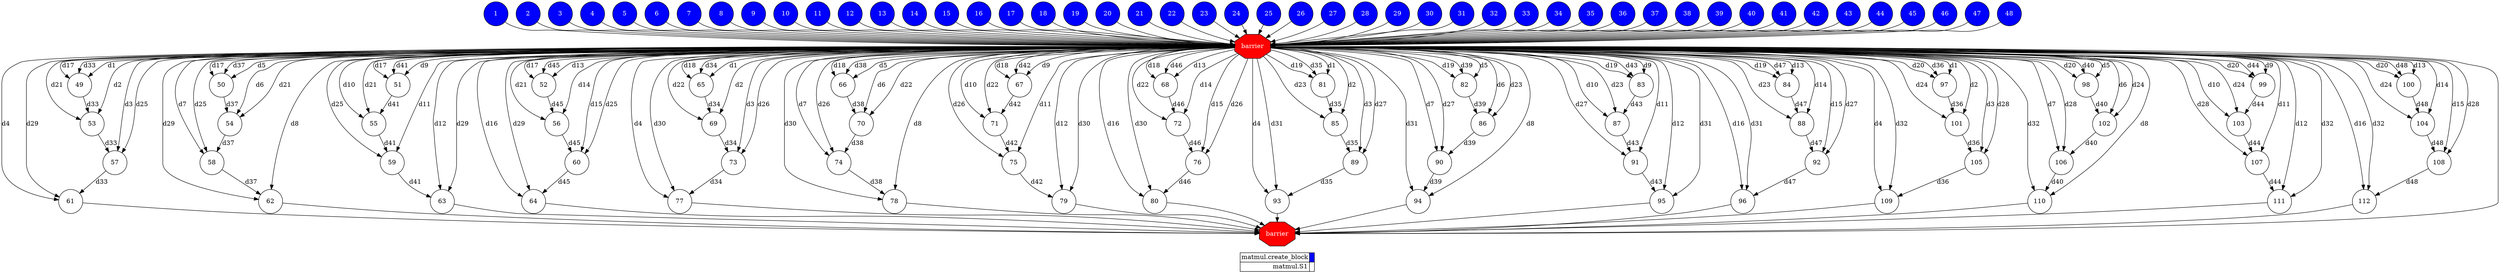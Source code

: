 digraph {
  rankdir=TB;
  labeljust="l";
  subgraph dependence_graph {
    ranksep=0.20;
    node[height=0.75];

1[shape=circle, style=filled fillcolor="#0000ff" fontcolor="#ffffff"];
2[shape=circle, style=filled fillcolor="#0000ff" fontcolor="#ffffff"];
3[shape=circle, style=filled fillcolor="#0000ff" fontcolor="#ffffff"];
4[shape=circle, style=filled fillcolor="#0000ff" fontcolor="#ffffff"];
5[shape=circle, style=filled fillcolor="#0000ff" fontcolor="#ffffff"];
6[shape=circle, style=filled fillcolor="#0000ff" fontcolor="#ffffff"];
7[shape=circle, style=filled fillcolor="#0000ff" fontcolor="#ffffff"];
8[shape=circle, style=filled fillcolor="#0000ff" fontcolor="#ffffff"];
9[shape=circle, style=filled fillcolor="#0000ff" fontcolor="#ffffff"];
10[shape=circle, style=filled fillcolor="#0000ff" fontcolor="#ffffff"];
11[shape=circle, style=filled fillcolor="#0000ff" fontcolor="#ffffff"];
12[shape=circle, style=filled fillcolor="#0000ff" fontcolor="#ffffff"];
13[shape=circle, style=filled fillcolor="#0000ff" fontcolor="#ffffff"];
14[shape=circle, style=filled fillcolor="#0000ff" fontcolor="#ffffff"];
15[shape=circle, style=filled fillcolor="#0000ff" fontcolor="#ffffff"];
16[shape=circle, style=filled fillcolor="#0000ff" fontcolor="#ffffff"];
17[shape=circle, style=filled fillcolor="#0000ff" fontcolor="#ffffff"];
18[shape=circle, style=filled fillcolor="#0000ff" fontcolor="#ffffff"];
19[shape=circle, style=filled fillcolor="#0000ff" fontcolor="#ffffff"];
20[shape=circle, style=filled fillcolor="#0000ff" fontcolor="#ffffff"];
21[shape=circle, style=filled fillcolor="#0000ff" fontcolor="#ffffff"];
22[shape=circle, style=filled fillcolor="#0000ff" fontcolor="#ffffff"];
23[shape=circle, style=filled fillcolor="#0000ff" fontcolor="#ffffff"];
24[shape=circle, style=filled fillcolor="#0000ff" fontcolor="#ffffff"];
25[shape=circle, style=filled fillcolor="#0000ff" fontcolor="#ffffff"];
26[shape=circle, style=filled fillcolor="#0000ff" fontcolor="#ffffff"];
27[shape=circle, style=filled fillcolor="#0000ff" fontcolor="#ffffff"];
28[shape=circle, style=filled fillcolor="#0000ff" fontcolor="#ffffff"];
29[shape=circle, style=filled fillcolor="#0000ff" fontcolor="#ffffff"];
30[shape=circle, style=filled fillcolor="#0000ff" fontcolor="#ffffff"];
31[shape=circle, style=filled fillcolor="#0000ff" fontcolor="#ffffff"];
32[shape=circle, style=filled fillcolor="#0000ff" fontcolor="#ffffff"];
33[shape=circle, style=filled fillcolor="#0000ff" fontcolor="#ffffff"];
34[shape=circle, style=filled fillcolor="#0000ff" fontcolor="#ffffff"];
35[shape=circle, style=filled fillcolor="#0000ff" fontcolor="#ffffff"];
36[shape=circle, style=filled fillcolor="#0000ff" fontcolor="#ffffff"];
37[shape=circle, style=filled fillcolor="#0000ff" fontcolor="#ffffff"];
38[shape=circle, style=filled fillcolor="#0000ff" fontcolor="#ffffff"];
39[shape=circle, style=filled fillcolor="#0000ff" fontcolor="#ffffff"];
40[shape=circle, style=filled fillcolor="#0000ff" fontcolor="#ffffff"];
41[shape=circle, style=filled fillcolor="#0000ff" fontcolor="#ffffff"];
42[shape=circle, style=filled fillcolor="#0000ff" fontcolor="#ffffff"];
43[shape=circle, style=filled fillcolor="#0000ff" fontcolor="#ffffff"];
44[shape=circle, style=filled fillcolor="#0000ff" fontcolor="#ffffff"];
45[shape=circle, style=filled fillcolor="#0000ff" fontcolor="#ffffff"];
46[shape=circle, style=filled fillcolor="#0000ff" fontcolor="#ffffff"];
47[shape=circle, style=filled fillcolor="#0000ff" fontcolor="#ffffff"];
48[shape=circle, style=filled fillcolor="#0000ff" fontcolor="#ffffff"];
Synchro1[label="barrier", shape=octagon, style=filled fillcolor="#ff0000" fontcolor="#FFFFFF"];
3 -> Synchro1;
19 -> Synchro1;
31 -> Synchro1;
4 -> Synchro1;
8 -> Synchro1;
35 -> Synchro1;
7 -> Synchro1;
27 -> Synchro1;
30 -> Synchro1;
37 -> Synchro1;
5 -> Synchro1;
11 -> Synchro1;
16 -> Synchro1;
17 -> Synchro1;
34 -> Synchro1;
28 -> Synchro1;
40 -> Synchro1;
14 -> Synchro1;
45 -> Synchro1;
22 -> Synchro1;
29 -> Synchro1;
47 -> Synchro1;
26 -> Synchro1;
44 -> Synchro1;
38 -> Synchro1;
20 -> Synchro1;
6 -> Synchro1;
43 -> Synchro1;
23 -> Synchro1;
39 -> Synchro1;
2 -> Synchro1;
12 -> Synchro1;
25 -> Synchro1;
24 -> Synchro1;
32 -> Synchro1;
9 -> Synchro1;
13 -> Synchro1;
33 -> Synchro1;
15 -> Synchro1;
41 -> Synchro1;
42 -> Synchro1;
21 -> Synchro1;
48 -> Synchro1;
1 -> Synchro1;
36 -> Synchro1;
18 -> Synchro1;
10 -> Synchro1;
46 -> Synchro1;
49[shape=circle, style=filled fillcolor="#ffffff" fontcolor="#000000"];
Synchro1 -> 49[ label="d1" ];
Synchro1 -> 49[ label="d17" ];
Synchro1 -> 49[ label="d33" ];
50[shape=circle, style=filled fillcolor="#ffffff" fontcolor="#000000"];
Synchro1 -> 50[ label="d5" ];
Synchro1 -> 50[ label="d17" ];
Synchro1 -> 50[ label="d37" ];
51[shape=circle, style=filled fillcolor="#ffffff" fontcolor="#000000"];
Synchro1 -> 51[ label="d9" ];
Synchro1 -> 51[ label="d17" ];
Synchro1 -> 51[ label="d41" ];
52[shape=circle, style=filled fillcolor="#ffffff" fontcolor="#000000"];
Synchro1 -> 52[ label="d13" ];
Synchro1 -> 52[ label="d17" ];
Synchro1 -> 52[ label="d45" ];
53[shape=circle, style=filled fillcolor="#ffffff" fontcolor="#000000"];
Synchro1 -> 53[ label="d2" ];
Synchro1 -> 53[ label="d21" ];
49 -> 53[ label="d33" ];
54[shape=circle, style=filled fillcolor="#ffffff" fontcolor="#000000"];
Synchro1 -> 54[ label="d6" ];
Synchro1 -> 54[ label="d21" ];
50 -> 54[ label="d37" ];
55[shape=circle, style=filled fillcolor="#ffffff" fontcolor="#000000"];
Synchro1 -> 55[ label="d10" ];
Synchro1 -> 55[ label="d21" ];
51 -> 55[ label="d41" ];
56[shape=circle, style=filled fillcolor="#ffffff" fontcolor="#000000"];
Synchro1 -> 56[ label="d14" ];
Synchro1 -> 56[ label="d21" ];
52 -> 56[ label="d45" ];
57[shape=circle, style=filled fillcolor="#ffffff" fontcolor="#000000"];
Synchro1 -> 57[ label="d3" ];
Synchro1 -> 57[ label="d25" ];
53 -> 57[ label="d33" ];
58[shape=circle, style=filled fillcolor="#ffffff" fontcolor="#000000"];
Synchro1 -> 58[ label="d7" ];
Synchro1 -> 58[ label="d25" ];
54 -> 58[ label="d37" ];
59[shape=circle, style=filled fillcolor="#ffffff" fontcolor="#000000"];
Synchro1 -> 59[ label="d11" ];
Synchro1 -> 59[ label="d25" ];
55 -> 59[ label="d41" ];
60[shape=circle, style=filled fillcolor="#ffffff" fontcolor="#000000"];
Synchro1 -> 60[ label="d15" ];
Synchro1 -> 60[ label="d25" ];
56 -> 60[ label="d45" ];
61[shape=circle, style=filled fillcolor="#ffffff" fontcolor="#000000"];
Synchro1 -> 61[ label="d4" ];
Synchro1 -> 61[ label="d29" ];
57 -> 61[ label="d33" ];
62[shape=circle, style=filled fillcolor="#ffffff" fontcolor="#000000"];
Synchro1 -> 62[ label="d8" ];
Synchro1 -> 62[ label="d29" ];
58 -> 62[ label="d37" ];
63[shape=circle, style=filled fillcolor="#ffffff" fontcolor="#000000"];
Synchro1 -> 63[ label="d12" ];
Synchro1 -> 63[ label="d29" ];
59 -> 63[ label="d41" ];
64[shape=circle, style=filled fillcolor="#ffffff" fontcolor="#000000"];
Synchro1 -> 64[ label="d16" ];
Synchro1 -> 64[ label="d29" ];
60 -> 64[ label="d45" ];
65[shape=circle, style=filled fillcolor="#ffffff" fontcolor="#000000"];
Synchro1 -> 65[ label="d1" ];
Synchro1 -> 65[ label="d18" ];
Synchro1 -> 65[ label="d34" ];
66[shape=circle, style=filled fillcolor="#ffffff" fontcolor="#000000"];
Synchro1 -> 66[ label="d5" ];
Synchro1 -> 66[ label="d18" ];
Synchro1 -> 66[ label="d38" ];
67[shape=circle, style=filled fillcolor="#ffffff" fontcolor="#000000"];
Synchro1 -> 67[ label="d9" ];
Synchro1 -> 67[ label="d18" ];
Synchro1 -> 67[ label="d42" ];
68[shape=circle, style=filled fillcolor="#ffffff" fontcolor="#000000"];
Synchro1 -> 68[ label="d13" ];
Synchro1 -> 68[ label="d18" ];
Synchro1 -> 68[ label="d46" ];
69[shape=circle, style=filled fillcolor="#ffffff" fontcolor="#000000"];
Synchro1 -> 69[ label="d2" ];
Synchro1 -> 69[ label="d22" ];
65 -> 69[ label="d34" ];
70[shape=circle, style=filled fillcolor="#ffffff" fontcolor="#000000"];
Synchro1 -> 70[ label="d6" ];
Synchro1 -> 70[ label="d22" ];
66 -> 70[ label="d38" ];
71[shape=circle, style=filled fillcolor="#ffffff" fontcolor="#000000"];
Synchro1 -> 71[ label="d10" ];
Synchro1 -> 71[ label="d22" ];
67 -> 71[ label="d42" ];
72[shape=circle, style=filled fillcolor="#ffffff" fontcolor="#000000"];
Synchro1 -> 72[ label="d14" ];
Synchro1 -> 72[ label="d22" ];
68 -> 72[ label="d46" ];
73[shape=circle, style=filled fillcolor="#ffffff" fontcolor="#000000"];
Synchro1 -> 73[ label="d3" ];
Synchro1 -> 73[ label="d26" ];
69 -> 73[ label="d34" ];
74[shape=circle, style=filled fillcolor="#ffffff" fontcolor="#000000"];
Synchro1 -> 74[ label="d7" ];
Synchro1 -> 74[ label="d26" ];
70 -> 74[ label="d38" ];
75[shape=circle, style=filled fillcolor="#ffffff" fontcolor="#000000"];
Synchro1 -> 75[ label="d11" ];
Synchro1 -> 75[ label="d26" ];
71 -> 75[ label="d42" ];
76[shape=circle, style=filled fillcolor="#ffffff" fontcolor="#000000"];
Synchro1 -> 76[ label="d15" ];
Synchro1 -> 76[ label="d26" ];
72 -> 76[ label="d46" ];
77[shape=circle, style=filled fillcolor="#ffffff" fontcolor="#000000"];
Synchro1 -> 77[ label="d4" ];
Synchro1 -> 77[ label="d30" ];
73 -> 77[ label="d34" ];
78[shape=circle, style=filled fillcolor="#ffffff" fontcolor="#000000"];
Synchro1 -> 78[ label="d8" ];
Synchro1 -> 78[ label="d30" ];
74 -> 78[ label="d38" ];
79[shape=circle, style=filled fillcolor="#ffffff" fontcolor="#000000"];
Synchro1 -> 79[ label="d12" ];
Synchro1 -> 79[ label="d30" ];
75 -> 79[ label="d42" ];
80[shape=circle, style=filled fillcolor="#ffffff" fontcolor="#000000"];
Synchro1 -> 80[ label="d16" ];
Synchro1 -> 80[ label="d30" ];
76 -> 80[ label="d46" ];
81[shape=circle, style=filled fillcolor="#ffffff" fontcolor="#000000"];
Synchro1 -> 81[ label="d1" ];
Synchro1 -> 81[ label="d19" ];
Synchro1 -> 81[ label="d35" ];
82[shape=circle, style=filled fillcolor="#ffffff" fontcolor="#000000"];
Synchro1 -> 82[ label="d5" ];
Synchro1 -> 82[ label="d19" ];
Synchro1 -> 82[ label="d39" ];
83[shape=circle, style=filled fillcolor="#ffffff" fontcolor="#000000"];
Synchro1 -> 83[ label="d9" ];
Synchro1 -> 83[ label="d19" ];
Synchro1 -> 83[ label="d43" ];
84[shape=circle, style=filled fillcolor="#ffffff" fontcolor="#000000"];
Synchro1 -> 84[ label="d13" ];
Synchro1 -> 84[ label="d19" ];
Synchro1 -> 84[ label="d47" ];
85[shape=circle, style=filled fillcolor="#ffffff" fontcolor="#000000"];
Synchro1 -> 85[ label="d2" ];
Synchro1 -> 85[ label="d23" ];
81 -> 85[ label="d35" ];
86[shape=circle, style=filled fillcolor="#ffffff" fontcolor="#000000"];
Synchro1 -> 86[ label="d6" ];
Synchro1 -> 86[ label="d23" ];
82 -> 86[ label="d39" ];
87[shape=circle, style=filled fillcolor="#ffffff" fontcolor="#000000"];
Synchro1 -> 87[ label="d10" ];
Synchro1 -> 87[ label="d23" ];
83 -> 87[ label="d43" ];
88[shape=circle, style=filled fillcolor="#ffffff" fontcolor="#000000"];
Synchro1 -> 88[ label="d14" ];
Synchro1 -> 88[ label="d23" ];
84 -> 88[ label="d47" ];
89[shape=circle, style=filled fillcolor="#ffffff" fontcolor="#000000"];
Synchro1 -> 89[ label="d3" ];
Synchro1 -> 89[ label="d27" ];
85 -> 89[ label="d35" ];
90[shape=circle, style=filled fillcolor="#ffffff" fontcolor="#000000"];
Synchro1 -> 90[ label="d7" ];
Synchro1 -> 90[ label="d27" ];
86 -> 90[ label="d39" ];
91[shape=circle, style=filled fillcolor="#ffffff" fontcolor="#000000"];
Synchro1 -> 91[ label="d11" ];
Synchro1 -> 91[ label="d27" ];
87 -> 91[ label="d43" ];
92[shape=circle, style=filled fillcolor="#ffffff" fontcolor="#000000"];
Synchro1 -> 92[ label="d15" ];
Synchro1 -> 92[ label="d27" ];
88 -> 92[ label="d47" ];
93[shape=circle, style=filled fillcolor="#ffffff" fontcolor="#000000"];
Synchro1 -> 93[ label="d4" ];
Synchro1 -> 93[ label="d31" ];
89 -> 93[ label="d35" ];
94[shape=circle, style=filled fillcolor="#ffffff" fontcolor="#000000"];
Synchro1 -> 94[ label="d8" ];
Synchro1 -> 94[ label="d31" ];
90 -> 94[ label="d39" ];
95[shape=circle, style=filled fillcolor="#ffffff" fontcolor="#000000"];
Synchro1 -> 95[ label="d12" ];
Synchro1 -> 95[ label="d31" ];
91 -> 95[ label="d43" ];
96[shape=circle, style=filled fillcolor="#ffffff" fontcolor="#000000"];
Synchro1 -> 96[ label="d16" ];
Synchro1 -> 96[ label="d31" ];
92 -> 96[ label="d47" ];
97[shape=circle, style=filled fillcolor="#ffffff" fontcolor="#000000"];
Synchro1 -> 97[ label="d1" ];
Synchro1 -> 97[ label="d20" ];
Synchro1 -> 97[ label="d36" ];
98[shape=circle, style=filled fillcolor="#ffffff" fontcolor="#000000"];
Synchro1 -> 98[ label="d5" ];
Synchro1 -> 98[ label="d20" ];
Synchro1 -> 98[ label="d40" ];
99[shape=circle, style=filled fillcolor="#ffffff" fontcolor="#000000"];
Synchro1 -> 99[ label="d9" ];
Synchro1 -> 99[ label="d20" ];
Synchro1 -> 99[ label="d44" ];
100[shape=circle, style=filled fillcolor="#ffffff" fontcolor="#000000"];
Synchro1 -> 100[ label="d13" ];
Synchro1 -> 100[ label="d20" ];
Synchro1 -> 100[ label="d48" ];
101[shape=circle, style=filled fillcolor="#ffffff" fontcolor="#000000"];
Synchro1 -> 101[ label="d2" ];
Synchro1 -> 101[ label="d24" ];
97 -> 101[ label="d36" ];
102[shape=circle, style=filled fillcolor="#ffffff" fontcolor="#000000"];
Synchro1 -> 102[ label="d6" ];
Synchro1 -> 102[ label="d24" ];
98 -> 102[ label="d40" ];
103[shape=circle, style=filled fillcolor="#ffffff" fontcolor="#000000"];
Synchro1 -> 103[ label="d10" ];
Synchro1 -> 103[ label="d24" ];
99 -> 103[ label="d44" ];
104[shape=circle, style=filled fillcolor="#ffffff" fontcolor="#000000"];
Synchro1 -> 104[ label="d14" ];
Synchro1 -> 104[ label="d24" ];
100 -> 104[ label="d48" ];
105[shape=circle, style=filled fillcolor="#ffffff" fontcolor="#000000"];
Synchro1 -> 105[ label="d3" ];
Synchro1 -> 105[ label="d28" ];
101 -> 105[ label="d36" ];
106[shape=circle, style=filled fillcolor="#ffffff" fontcolor="#000000"];
Synchro1 -> 106[ label="d7" ];
Synchro1 -> 106[ label="d28" ];
102 -> 106[ label="d40" ];
107[shape=circle, style=filled fillcolor="#ffffff" fontcolor="#000000"];
Synchro1 -> 107[ label="d11" ];
Synchro1 -> 107[ label="d28" ];
103 -> 107[ label="d44" ];
108[shape=circle, style=filled fillcolor="#ffffff" fontcolor="#000000"];
Synchro1 -> 108[ label="d15" ];
Synchro1 -> 108[ label="d28" ];
104 -> 108[ label="d48" ];
109[shape=circle, style=filled fillcolor="#ffffff" fontcolor="#000000"];
Synchro1 -> 109[ label="d4" ];
Synchro1 -> 109[ label="d32" ];
105 -> 109[ label="d36" ];
110[shape=circle, style=filled fillcolor="#ffffff" fontcolor="#000000"];
Synchro1 -> 110[ label="d8" ];
Synchro1 -> 110[ label="d32" ];
106 -> 110[ label="d40" ];
111[shape=circle, style=filled fillcolor="#ffffff" fontcolor="#000000"];
Synchro1 -> 111[ label="d12" ];
Synchro1 -> 111[ label="d32" ];
107 -> 111[ label="d44" ];
112[shape=circle, style=filled fillcolor="#ffffff" fontcolor="#000000"];
Synchro1 -> 112[ label="d16" ];
Synchro1 -> 112[ label="d32" ];
108 -> 112[ label="d48" ];
Synchro2[label="barrier", shape=octagon, style=filled fillcolor="#ff0000" fontcolor="#FFFFFF"];
Synchro1 -> Synchro2;
80 -> Synchro2;
93 -> Synchro2;
78 -> Synchro2;
77 -> Synchro2;
95 -> Synchro2;
111 -> Synchro2;
94 -> Synchro2;
109 -> Synchro2;
110 -> Synchro2;
64 -> Synchro2;
79 -> Synchro2;
61 -> Synchro2;
62 -> Synchro2;
63 -> Synchro2;
96 -> Synchro2;
112 -> Synchro2;  }
  subgraph legend {
    rank=sink;
    node [shape=plaintext, height=0.75];
    ranksep=0.20;
    label = "Legend";
    key [label=<
      <table border="0" cellpadding="2" cellspacing="0" cellborder="1">
<tr>
<td align="right">matmul.create_block</td>
<td bgcolor="#0000ff">&nbsp;</td>
</tr>
<tr>
<td align="right">matmul.S1</td>
<td bgcolor="#ffffff">&nbsp;</td>
</tr>
      </table>
    >]
  }
}
